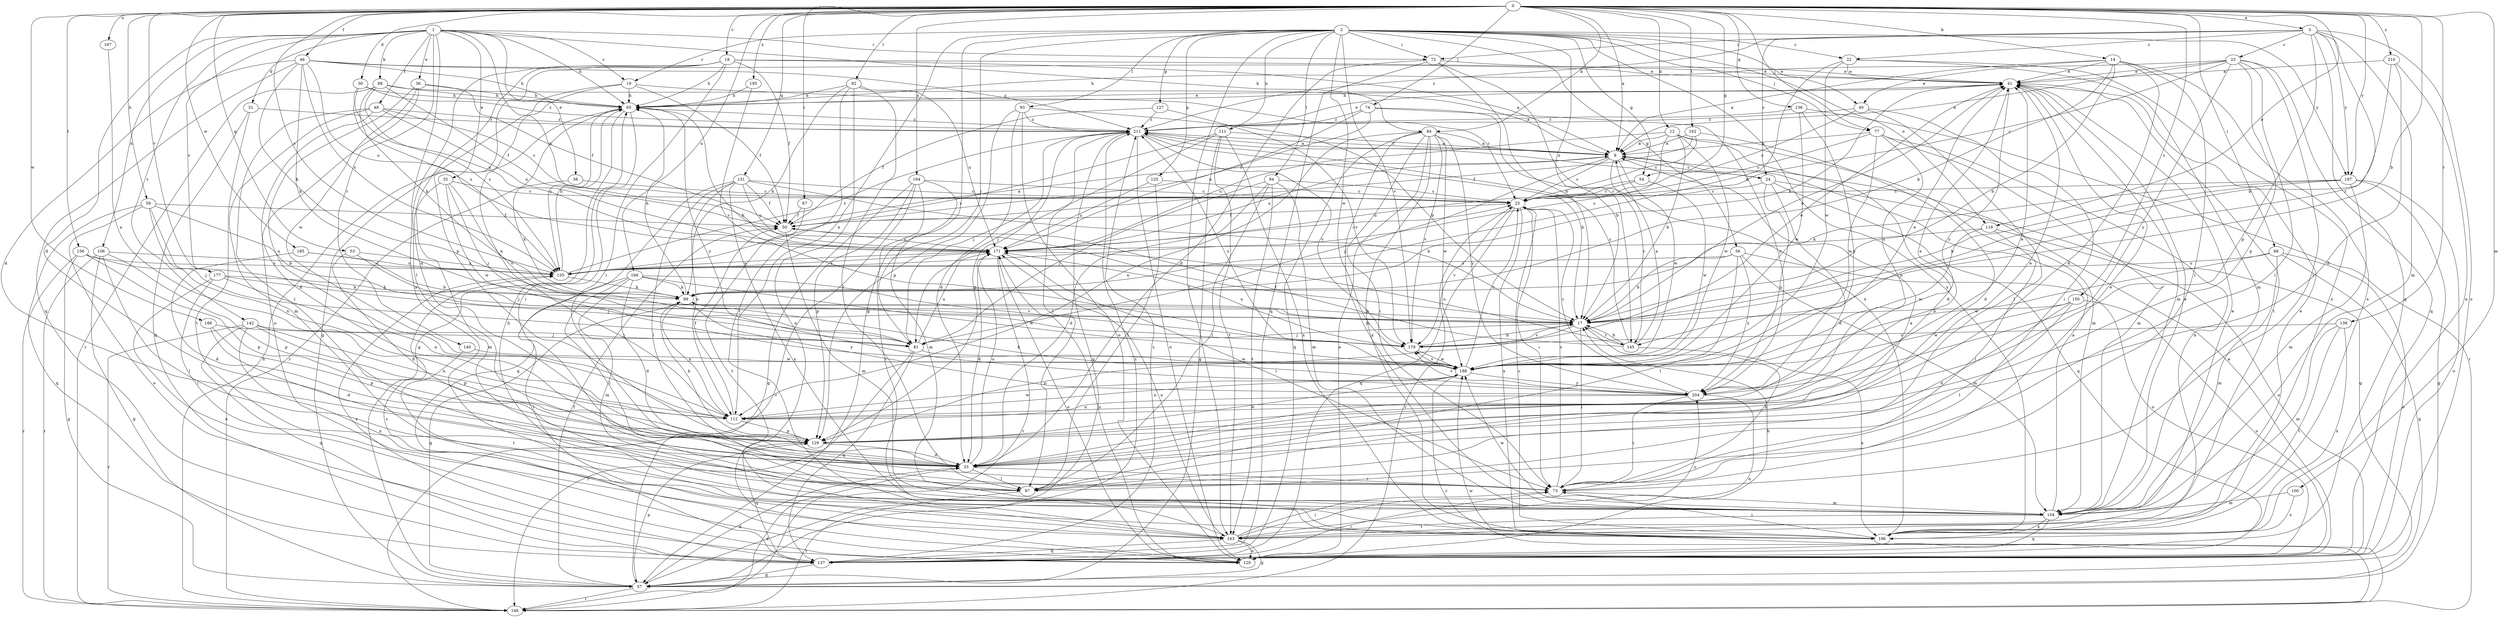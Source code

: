 strict digraph  {
0;
1;
2;
3;
8;
12;
14;
17;
18;
19;
22;
23;
24;
25;
30;
31;
33;
35;
36;
38;
40;
41;
46;
48;
50;
53;
54;
56;
57;
59;
65;
67;
68;
72;
73;
74;
77;
81;
84;
88;
89;
92;
93;
94;
97;
100;
104;
106;
111;
112;
119;
120;
125;
127;
129;
131;
136;
137;
138;
140;
142;
145;
146;
150;
155;
156;
162;
163;
166;
167;
171;
177;
179;
185;
186;
188;
194;
195;
196;
197;
204;
210;
211;
0 -> 3  [label=a];
0 -> 8  [label=a];
0 -> 12  [label=b];
0 -> 14  [label=b];
0 -> 17  [label=b];
0 -> 18  [label=c];
0 -> 30  [label=d];
0 -> 46  [label=f];
0 -> 53  [label=g];
0 -> 54  [label=g];
0 -> 59  [label=h];
0 -> 67  [label=i];
0 -> 68  [label=i];
0 -> 74  [label=j];
0 -> 77  [label=j];
0 -> 84  [label=k];
0 -> 92  [label=l];
0 -> 100  [label=m];
0 -> 119  [label=o];
0 -> 131  [label=q];
0 -> 136  [label=q];
0 -> 138  [label=r];
0 -> 150  [label=s];
0 -> 155  [label=s];
0 -> 156  [label=t];
0 -> 162  [label=t];
0 -> 166  [label=u];
0 -> 167  [label=u];
0 -> 177  [label=v];
0 -> 185  [label=w];
0 -> 186  [label=w];
0 -> 194  [label=x];
0 -> 195  [label=x];
0 -> 197  [label=y];
0 -> 210  [label=z];
1 -> 19  [label=c];
1 -> 31  [label=d];
1 -> 33  [label=d];
1 -> 35  [label=e];
1 -> 36  [label=e];
1 -> 38  [label=e];
1 -> 48  [label=f];
1 -> 65  [label=h];
1 -> 72  [label=i];
1 -> 84  [label=k];
1 -> 88  [label=k];
1 -> 106  [label=n];
1 -> 140  [label=r];
1 -> 142  [label=r];
1 -> 171  [label=u];
1 -> 177  [label=v];
1 -> 196  [label=x];
2 -> 19  [label=c];
2 -> 22  [label=c];
2 -> 40  [label=e];
2 -> 54  [label=g];
2 -> 56  [label=g];
2 -> 57  [label=g];
2 -> 72  [label=i];
2 -> 77  [label=j];
2 -> 81  [label=j];
2 -> 93  [label=l];
2 -> 94  [label=l];
2 -> 111  [label=n];
2 -> 112  [label=n];
2 -> 119  [label=o];
2 -> 125  [label=p];
2 -> 127  [label=p];
2 -> 145  [label=r];
2 -> 163  [label=t];
2 -> 179  [label=v];
2 -> 188  [label=w];
2 -> 196  [label=x];
2 -> 197  [label=y];
3 -> 22  [label=c];
3 -> 23  [label=c];
3 -> 24  [label=c];
3 -> 72  [label=i];
3 -> 104  [label=m];
3 -> 120  [label=o];
3 -> 129  [label=p];
3 -> 137  [label=q];
3 -> 145  [label=r];
3 -> 197  [label=y];
3 -> 211  [label=z];
8 -> 24  [label=c];
8 -> 25  [label=c];
8 -> 81  [label=j];
8 -> 145  [label=r];
8 -> 171  [label=u];
8 -> 188  [label=w];
8 -> 211  [label=z];
12 -> 8  [label=a];
12 -> 17  [label=b];
12 -> 33  [label=d];
12 -> 104  [label=m];
12 -> 155  [label=s];
12 -> 171  [label=u];
12 -> 188  [label=w];
14 -> 8  [label=a];
14 -> 17  [label=b];
14 -> 33  [label=d];
14 -> 40  [label=e];
14 -> 41  [label=e];
14 -> 73  [label=i];
14 -> 89  [label=k];
14 -> 196  [label=x];
17 -> 41  [label=e];
17 -> 65  [label=h];
17 -> 73  [label=i];
17 -> 81  [label=j];
17 -> 129  [label=p];
17 -> 145  [label=r];
17 -> 179  [label=v];
18 -> 8  [label=a];
18 -> 33  [label=d];
18 -> 41  [label=e];
18 -> 50  [label=f];
18 -> 65  [label=h];
18 -> 73  [label=i];
18 -> 97  [label=l];
18 -> 129  [label=p];
19 -> 25  [label=c];
19 -> 50  [label=f];
19 -> 57  [label=g];
19 -> 65  [label=h];
19 -> 112  [label=n];
22 -> 41  [label=e];
22 -> 89  [label=k];
22 -> 104  [label=m];
22 -> 188  [label=w];
22 -> 196  [label=x];
23 -> 8  [label=a];
23 -> 25  [label=c];
23 -> 41  [label=e];
23 -> 65  [label=h];
23 -> 73  [label=i];
23 -> 97  [label=l];
23 -> 129  [label=p];
23 -> 137  [label=q];
23 -> 204  [label=y];
24 -> 25  [label=c];
24 -> 33  [label=d];
24 -> 57  [label=g];
24 -> 137  [label=q];
24 -> 204  [label=y];
24 -> 211  [label=z];
25 -> 50  [label=f];
25 -> 73  [label=i];
25 -> 137  [label=q];
25 -> 179  [label=v];
25 -> 196  [label=x];
30 -> 65  [label=h];
30 -> 155  [label=s];
30 -> 171  [label=u];
30 -> 211  [label=z];
31 -> 137  [label=q];
31 -> 163  [label=t];
31 -> 211  [label=z];
33 -> 73  [label=i];
33 -> 97  [label=l];
33 -> 171  [label=u];
35 -> 25  [label=c];
35 -> 81  [label=j];
35 -> 104  [label=m];
35 -> 179  [label=v];
35 -> 188  [label=w];
36 -> 50  [label=f];
36 -> 65  [label=h];
36 -> 112  [label=n];
36 -> 120  [label=o];
36 -> 188  [label=w];
38 -> 25  [label=c];
38 -> 89  [label=k];
40 -> 25  [label=c];
40 -> 73  [label=i];
40 -> 97  [label=l];
40 -> 211  [label=z];
41 -> 65  [label=h];
41 -> 89  [label=k];
41 -> 104  [label=m];
41 -> 163  [label=t];
41 -> 204  [label=y];
46 -> 17  [label=b];
46 -> 33  [label=d];
46 -> 41  [label=e];
46 -> 65  [label=h];
46 -> 89  [label=k];
46 -> 137  [label=q];
46 -> 155  [label=s];
46 -> 171  [label=u];
46 -> 211  [label=z];
48 -> 25  [label=c];
48 -> 33  [label=d];
48 -> 97  [label=l];
48 -> 104  [label=m];
48 -> 171  [label=u];
48 -> 211  [label=z];
50 -> 8  [label=a];
50 -> 104  [label=m];
50 -> 171  [label=u];
53 -> 33  [label=d];
53 -> 81  [label=j];
53 -> 155  [label=s];
54 -> 25  [label=c];
54 -> 171  [label=u];
54 -> 188  [label=w];
56 -> 17  [label=b];
56 -> 97  [label=l];
56 -> 104  [label=m];
56 -> 120  [label=o];
56 -> 155  [label=s];
56 -> 204  [label=y];
57 -> 33  [label=d];
57 -> 50  [label=f];
57 -> 129  [label=p];
57 -> 146  [label=r];
57 -> 211  [label=z];
59 -> 17  [label=b];
59 -> 50  [label=f];
59 -> 81  [label=j];
59 -> 112  [label=n];
59 -> 120  [label=o];
59 -> 137  [label=q];
65 -> 41  [label=e];
65 -> 57  [label=g];
65 -> 73  [label=i];
65 -> 146  [label=r];
65 -> 155  [label=s];
65 -> 204  [label=y];
65 -> 211  [label=z];
67 -> 50  [label=f];
67 -> 163  [label=t];
68 -> 57  [label=g];
68 -> 104  [label=m];
68 -> 120  [label=o];
68 -> 155  [label=s];
68 -> 188  [label=w];
72 -> 17  [label=b];
72 -> 33  [label=d];
72 -> 41  [label=e];
72 -> 137  [label=q];
72 -> 196  [label=x];
73 -> 17  [label=b];
73 -> 25  [label=c];
73 -> 41  [label=e];
73 -> 104  [label=m];
74 -> 17  [label=b];
74 -> 50  [label=f];
74 -> 171  [label=u];
74 -> 204  [label=y];
74 -> 211  [label=z];
77 -> 8  [label=a];
77 -> 25  [label=c];
77 -> 104  [label=m];
77 -> 112  [label=n];
77 -> 188  [label=w];
77 -> 196  [label=x];
81 -> 137  [label=q];
81 -> 146  [label=r];
81 -> 171  [label=u];
81 -> 188  [label=w];
84 -> 8  [label=a];
84 -> 73  [label=i];
84 -> 104  [label=m];
84 -> 112  [label=n];
84 -> 120  [label=o];
84 -> 137  [label=q];
84 -> 179  [label=v];
84 -> 188  [label=w];
84 -> 196  [label=x];
84 -> 204  [label=y];
88 -> 8  [label=a];
88 -> 50  [label=f];
88 -> 65  [label=h];
88 -> 89  [label=k];
88 -> 146  [label=r];
88 -> 155  [label=s];
89 -> 17  [label=b];
89 -> 57  [label=g];
89 -> 65  [label=h];
89 -> 112  [label=n];
89 -> 204  [label=y];
92 -> 65  [label=h];
92 -> 89  [label=k];
92 -> 97  [label=l];
92 -> 120  [label=o];
92 -> 163  [label=t];
92 -> 171  [label=u];
93 -> 17  [label=b];
93 -> 33  [label=d];
93 -> 120  [label=o];
93 -> 129  [label=p];
93 -> 211  [label=z];
94 -> 25  [label=c];
94 -> 33  [label=d];
94 -> 81  [label=j];
94 -> 97  [label=l];
94 -> 104  [label=m];
94 -> 163  [label=t];
97 -> 8  [label=a];
97 -> 146  [label=r];
100 -> 104  [label=m];
100 -> 196  [label=x];
104 -> 8  [label=a];
104 -> 41  [label=e];
104 -> 137  [label=q];
104 -> 163  [label=t];
104 -> 188  [label=w];
104 -> 196  [label=x];
106 -> 57  [label=g];
106 -> 97  [label=l];
106 -> 129  [label=p];
106 -> 146  [label=r];
106 -> 155  [label=s];
111 -> 8  [label=a];
111 -> 57  [label=g];
111 -> 81  [label=j];
111 -> 155  [label=s];
111 -> 163  [label=t];
111 -> 196  [label=x];
112 -> 41  [label=e];
112 -> 50  [label=f];
112 -> 129  [label=p];
112 -> 188  [label=w];
119 -> 73  [label=i];
119 -> 120  [label=o];
119 -> 171  [label=u];
119 -> 188  [label=w];
120 -> 8  [label=a];
120 -> 155  [label=s];
120 -> 171  [label=u];
125 -> 25  [label=c];
125 -> 97  [label=l];
125 -> 171  [label=u];
127 -> 50  [label=f];
127 -> 179  [label=v];
127 -> 211  [label=z];
129 -> 33  [label=d];
129 -> 41  [label=e];
129 -> 89  [label=k];
129 -> 137  [label=q];
129 -> 188  [label=w];
131 -> 17  [label=b];
131 -> 25  [label=c];
131 -> 50  [label=f];
131 -> 97  [label=l];
131 -> 112  [label=n];
131 -> 137  [label=q];
131 -> 171  [label=u];
131 -> 196  [label=x];
136 -> 146  [label=r];
136 -> 188  [label=w];
136 -> 204  [label=y];
136 -> 211  [label=z];
137 -> 57  [label=g];
137 -> 73  [label=i];
137 -> 155  [label=s];
137 -> 211  [label=z];
138 -> 104  [label=m];
138 -> 163  [label=t];
138 -> 179  [label=v];
138 -> 196  [label=x];
140 -> 163  [label=t];
140 -> 188  [label=w];
142 -> 81  [label=j];
142 -> 112  [label=n];
142 -> 129  [label=p];
142 -> 137  [label=q];
142 -> 146  [label=r];
142 -> 196  [label=x];
145 -> 8  [label=a];
145 -> 17  [label=b];
145 -> 50  [label=f];
145 -> 171  [label=u];
145 -> 196  [label=x];
145 -> 211  [label=z];
146 -> 25  [label=c];
146 -> 33  [label=d];
146 -> 65  [label=h];
146 -> 188  [label=w];
150 -> 17  [label=b];
150 -> 33  [label=d];
150 -> 97  [label=l];
150 -> 120  [label=o];
150 -> 188  [label=w];
155 -> 65  [label=h];
155 -> 89  [label=k];
155 -> 171  [label=u];
155 -> 211  [label=z];
156 -> 17  [label=b];
156 -> 57  [label=g];
156 -> 129  [label=p];
156 -> 146  [label=r];
156 -> 155  [label=s];
162 -> 8  [label=a];
162 -> 25  [label=c];
162 -> 33  [label=d];
162 -> 50  [label=f];
163 -> 17  [label=b];
163 -> 41  [label=e];
163 -> 57  [label=g];
163 -> 73  [label=i];
163 -> 120  [label=o];
163 -> 137  [label=q];
163 -> 171  [label=u];
163 -> 204  [label=y];
166 -> 33  [label=d];
166 -> 89  [label=k];
166 -> 97  [label=l];
166 -> 104  [label=m];
166 -> 163  [label=t];
166 -> 179  [label=v];
166 -> 188  [label=w];
167 -> 112  [label=n];
171 -> 25  [label=c];
171 -> 33  [label=d];
171 -> 73  [label=i];
171 -> 120  [label=o];
171 -> 146  [label=r];
171 -> 155  [label=s];
177 -> 73  [label=i];
177 -> 81  [label=j];
177 -> 89  [label=k];
177 -> 112  [label=n];
177 -> 120  [label=o];
179 -> 17  [label=b];
179 -> 41  [label=e];
179 -> 171  [label=u];
179 -> 188  [label=w];
185 -> 17  [label=b];
185 -> 33  [label=d];
185 -> 155  [label=s];
186 -> 33  [label=d];
186 -> 81  [label=j];
186 -> 129  [label=p];
188 -> 25  [label=c];
188 -> 41  [label=e];
188 -> 112  [label=n];
188 -> 146  [label=r];
188 -> 179  [label=v];
188 -> 204  [label=y];
188 -> 211  [label=z];
194 -> 25  [label=c];
194 -> 57  [label=g];
194 -> 104  [label=m];
194 -> 129  [label=p];
194 -> 146  [label=r];
194 -> 163  [label=t];
195 -> 65  [label=h];
195 -> 179  [label=v];
196 -> 25  [label=c];
196 -> 41  [label=e];
196 -> 65  [label=h];
196 -> 73  [label=i];
197 -> 17  [label=b];
197 -> 25  [label=c];
197 -> 57  [label=g];
197 -> 89  [label=k];
197 -> 104  [label=m];
197 -> 120  [label=o];
204 -> 25  [label=c];
204 -> 41  [label=e];
204 -> 73  [label=i];
204 -> 89  [label=k];
204 -> 112  [label=n];
204 -> 120  [label=o];
204 -> 179  [label=v];
210 -> 17  [label=b];
210 -> 33  [label=d];
210 -> 41  [label=e];
210 -> 196  [label=x];
211 -> 8  [label=a];
211 -> 17  [label=b];
211 -> 41  [label=e];
211 -> 57  [label=g];
211 -> 81  [label=j];
211 -> 97  [label=l];
211 -> 120  [label=o];
211 -> 129  [label=p];
211 -> 179  [label=v];
}
